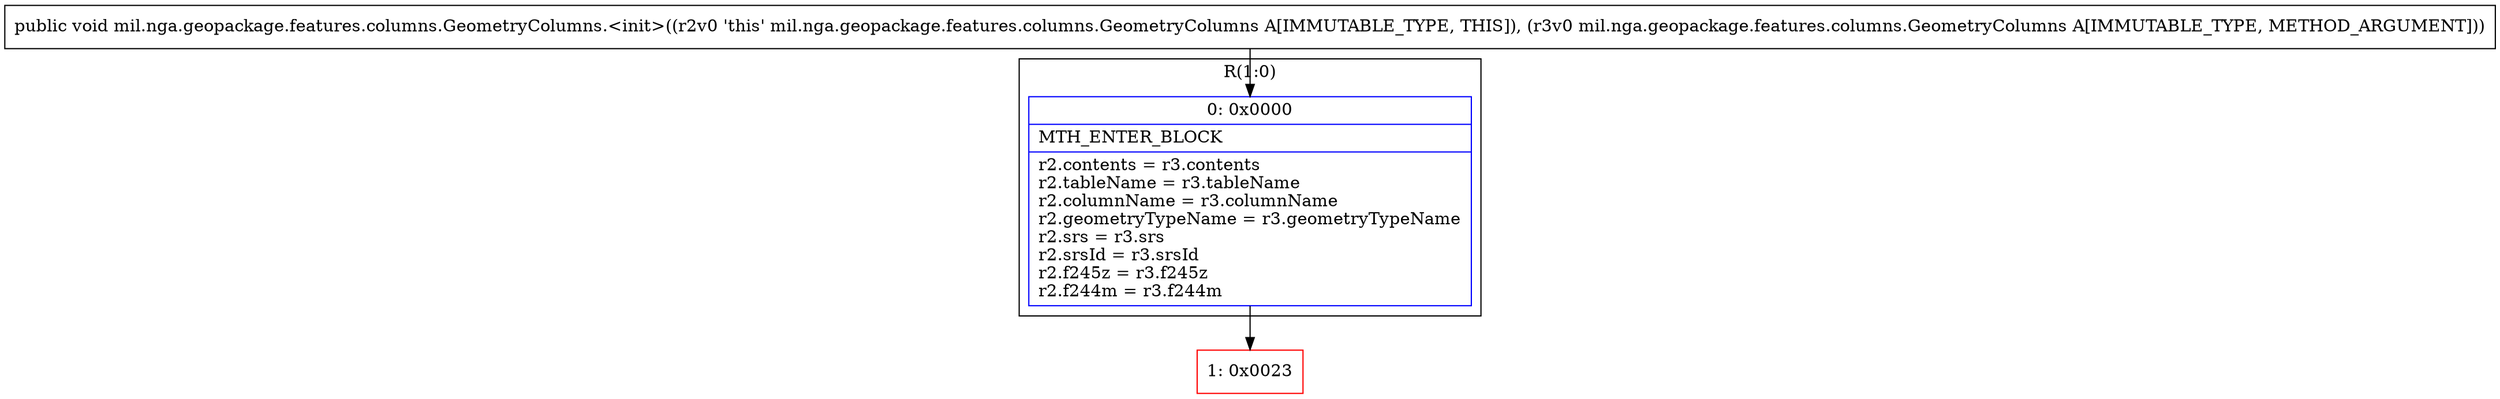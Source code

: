 digraph "CFG formil.nga.geopackage.features.columns.GeometryColumns.\<init\>(Lmil\/nga\/geopackage\/features\/columns\/GeometryColumns;)V" {
subgraph cluster_Region_1307974283 {
label = "R(1:0)";
node [shape=record,color=blue];
Node_0 [shape=record,label="{0\:\ 0x0000|MTH_ENTER_BLOCK\l|r2.contents = r3.contents\lr2.tableName = r3.tableName\lr2.columnName = r3.columnName\lr2.geometryTypeName = r3.geometryTypeName\lr2.srs = r3.srs\lr2.srsId = r3.srsId\lr2.f245z = r3.f245z\lr2.f244m = r3.f244m\l}"];
}
Node_1 [shape=record,color=red,label="{1\:\ 0x0023}"];
MethodNode[shape=record,label="{public void mil.nga.geopackage.features.columns.GeometryColumns.\<init\>((r2v0 'this' mil.nga.geopackage.features.columns.GeometryColumns A[IMMUTABLE_TYPE, THIS]), (r3v0 mil.nga.geopackage.features.columns.GeometryColumns A[IMMUTABLE_TYPE, METHOD_ARGUMENT])) }"];
MethodNode -> Node_0;
Node_0 -> Node_1;
}

